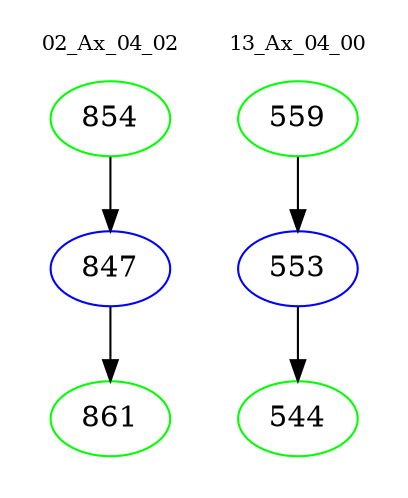 digraph{
subgraph cluster_0 {
color = white
label = "02_Ax_04_02";
fontsize=10;
T0_854 [label="854", color="green"]
T0_854 -> T0_847 [color="black"]
T0_847 [label="847", color="blue"]
T0_847 -> T0_861 [color="black"]
T0_861 [label="861", color="green"]
}
subgraph cluster_1 {
color = white
label = "13_Ax_04_00";
fontsize=10;
T1_559 [label="559", color="green"]
T1_559 -> T1_553 [color="black"]
T1_553 [label="553", color="blue"]
T1_553 -> T1_544 [color="black"]
T1_544 [label="544", color="green"]
}
}
